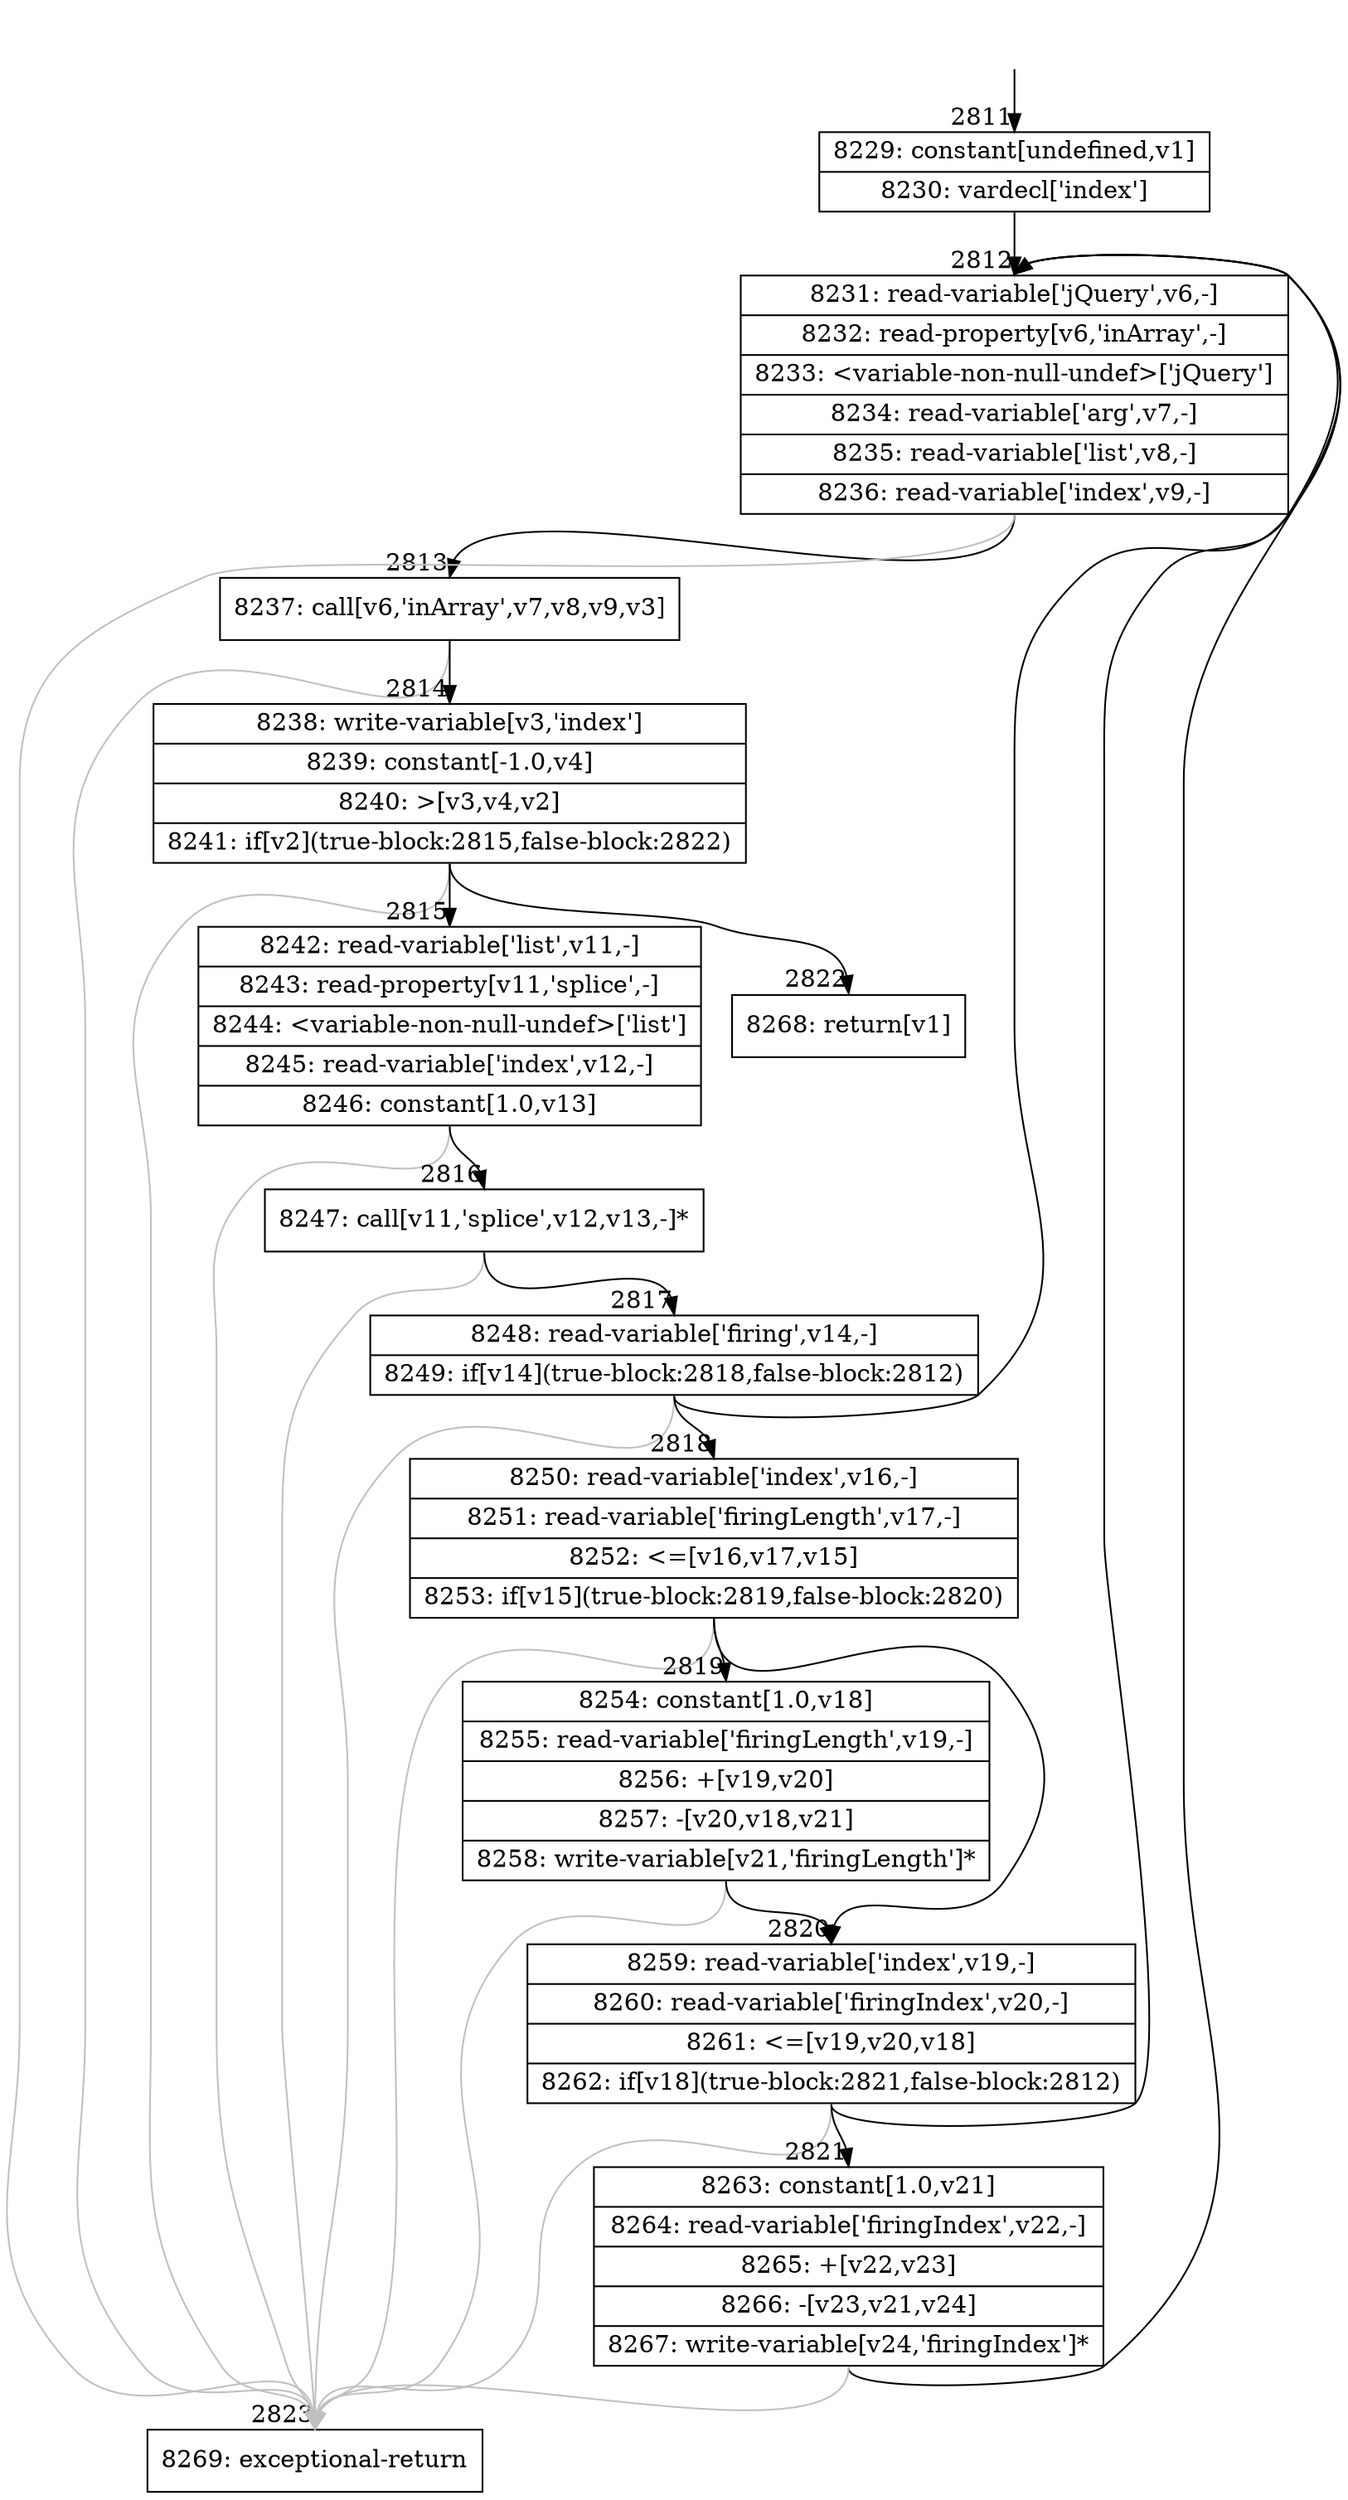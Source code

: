 digraph {
rankdir="TD"
BB_entry178[shape=none,label=""];
BB_entry178 -> BB2811 [tailport=s, headport=n, headlabel="    2811"]
BB2811 [shape=record label="{8229: constant[undefined,v1]|8230: vardecl['index']}" ] 
BB2811 -> BB2812 [tailport=s, headport=n, headlabel="      2812"]
BB2812 [shape=record label="{8231: read-variable['jQuery',v6,-]|8232: read-property[v6,'inArray',-]|8233: \<variable-non-null-undef\>['jQuery']|8234: read-variable['arg',v7,-]|8235: read-variable['list',v8,-]|8236: read-variable['index',v9,-]}" ] 
BB2812 -> BB2813 [tailport=s, headport=n, headlabel="      2813"]
BB2812 -> BB2823 [tailport=s, headport=n, color=gray, headlabel="      2823"]
BB2813 [shape=record label="{8237: call[v6,'inArray',v7,v8,v9,v3]}" ] 
BB2813 -> BB2814 [tailport=s, headport=n, headlabel="      2814"]
BB2813 -> BB2823 [tailport=s, headport=n, color=gray]
BB2814 [shape=record label="{8238: write-variable[v3,'index']|8239: constant[-1.0,v4]|8240: \>[v3,v4,v2]|8241: if[v2](true-block:2815,false-block:2822)}" ] 
BB2814 -> BB2815 [tailport=s, headport=n, headlabel="      2815"]
BB2814 -> BB2822 [tailport=s, headport=n, headlabel="      2822"]
BB2814 -> BB2823 [tailport=s, headport=n, color=gray]
BB2815 [shape=record label="{8242: read-variable['list',v11,-]|8243: read-property[v11,'splice',-]|8244: \<variable-non-null-undef\>['list']|8245: read-variable['index',v12,-]|8246: constant[1.0,v13]}" ] 
BB2815 -> BB2816 [tailport=s, headport=n, headlabel="      2816"]
BB2815 -> BB2823 [tailport=s, headport=n, color=gray]
BB2816 [shape=record label="{8247: call[v11,'splice',v12,v13,-]*}" ] 
BB2816 -> BB2817 [tailport=s, headport=n, headlabel="      2817"]
BB2816 -> BB2823 [tailport=s, headport=n, color=gray]
BB2817 [shape=record label="{8248: read-variable['firing',v14,-]|8249: if[v14](true-block:2818,false-block:2812)}" ] 
BB2817 -> BB2818 [tailport=s, headport=n, headlabel="      2818"]
BB2817 -> BB2812 [tailport=s, headport=n]
BB2817 -> BB2823 [tailport=s, headport=n, color=gray]
BB2818 [shape=record label="{8250: read-variable['index',v16,-]|8251: read-variable['firingLength',v17,-]|8252: \<=[v16,v17,v15]|8253: if[v15](true-block:2819,false-block:2820)}" ] 
BB2818 -> BB2819 [tailport=s, headport=n, headlabel="      2819"]
BB2818 -> BB2820 [tailport=s, headport=n, headlabel="      2820"]
BB2818 -> BB2823 [tailport=s, headport=n, color=gray]
BB2819 [shape=record label="{8254: constant[1.0,v18]|8255: read-variable['firingLength',v19,-]|8256: +[v19,v20]|8257: -[v20,v18,v21]|8258: write-variable[v21,'firingLength']*}" ] 
BB2819 -> BB2820 [tailport=s, headport=n]
BB2819 -> BB2823 [tailport=s, headport=n, color=gray]
BB2820 [shape=record label="{8259: read-variable['index',v19,-]|8260: read-variable['firingIndex',v20,-]|8261: \<=[v19,v20,v18]|8262: if[v18](true-block:2821,false-block:2812)}" ] 
BB2820 -> BB2821 [tailport=s, headport=n, headlabel="      2821"]
BB2820 -> BB2812 [tailport=s, headport=n]
BB2820 -> BB2823 [tailport=s, headport=n, color=gray]
BB2821 [shape=record label="{8263: constant[1.0,v21]|8264: read-variable['firingIndex',v22,-]|8265: +[v22,v23]|8266: -[v23,v21,v24]|8267: write-variable[v24,'firingIndex']*}" ] 
BB2821 -> BB2812 [tailport=s, headport=n]
BB2821 -> BB2823 [tailport=s, headport=n, color=gray]
BB2822 [shape=record label="{8268: return[v1]}" ] 
BB2823 [shape=record label="{8269: exceptional-return}" ] 
}
